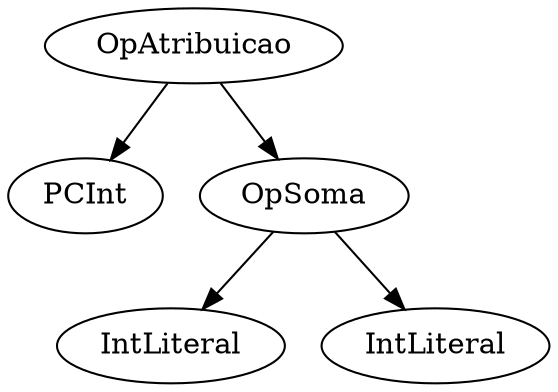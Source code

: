 digraph {

	0 [label="OpAtribuicao"]
	1 [label="PCInt"]
	2 [label="OpSoma"]
	3 [label="IntLiteral"]
	4 [label="IntLiteral"]

	0 -> 1
	0 -> 2
	2 -> 3
	2 -> 4

}